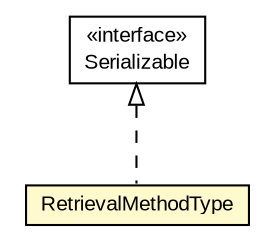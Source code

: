 #!/usr/local/bin/dot
#
# Class diagram 
# Generated by UMLGraph version R5_6-24-gf6e263 (http://www.umlgraph.org/)
#

digraph G {
	edge [fontname="arial",fontsize=10,labelfontname="arial",labelfontsize=10];
	node [fontname="arial",fontsize=10,shape=plaintext];
	nodesep=0.25;
	ranksep=0.5;
	// eu.europa.esig.jaxb.xmldsig.RetrievalMethodType
	c571526 [label=<<table title="eu.europa.esig.jaxb.xmldsig.RetrievalMethodType" border="0" cellborder="1" cellspacing="0" cellpadding="2" port="p" bgcolor="lemonChiffon" href="./RetrievalMethodType.html">
		<tr><td><table border="0" cellspacing="0" cellpadding="1">
<tr><td align="center" balign="center"> RetrievalMethodType </td></tr>
		</table></td></tr>
		</table>>, URL="./RetrievalMethodType.html", fontname="arial", fontcolor="black", fontsize=10.0];
	//eu.europa.esig.jaxb.xmldsig.RetrievalMethodType implements java.io.Serializable
	c571711:p -> c571526:p [dir=back,arrowtail=empty,style=dashed];
	// java.io.Serializable
	c571711 [label=<<table title="java.io.Serializable" border="0" cellborder="1" cellspacing="0" cellpadding="2" port="p" href="http://java.sun.com/j2se/1.4.2/docs/api/java/io/Serializable.html">
		<tr><td><table border="0" cellspacing="0" cellpadding="1">
<tr><td align="center" balign="center"> &#171;interface&#187; </td></tr>
<tr><td align="center" balign="center"> Serializable </td></tr>
		</table></td></tr>
		</table>>, URL="http://java.sun.com/j2se/1.4.2/docs/api/java/io/Serializable.html", fontname="arial", fontcolor="black", fontsize=10.0];
}

